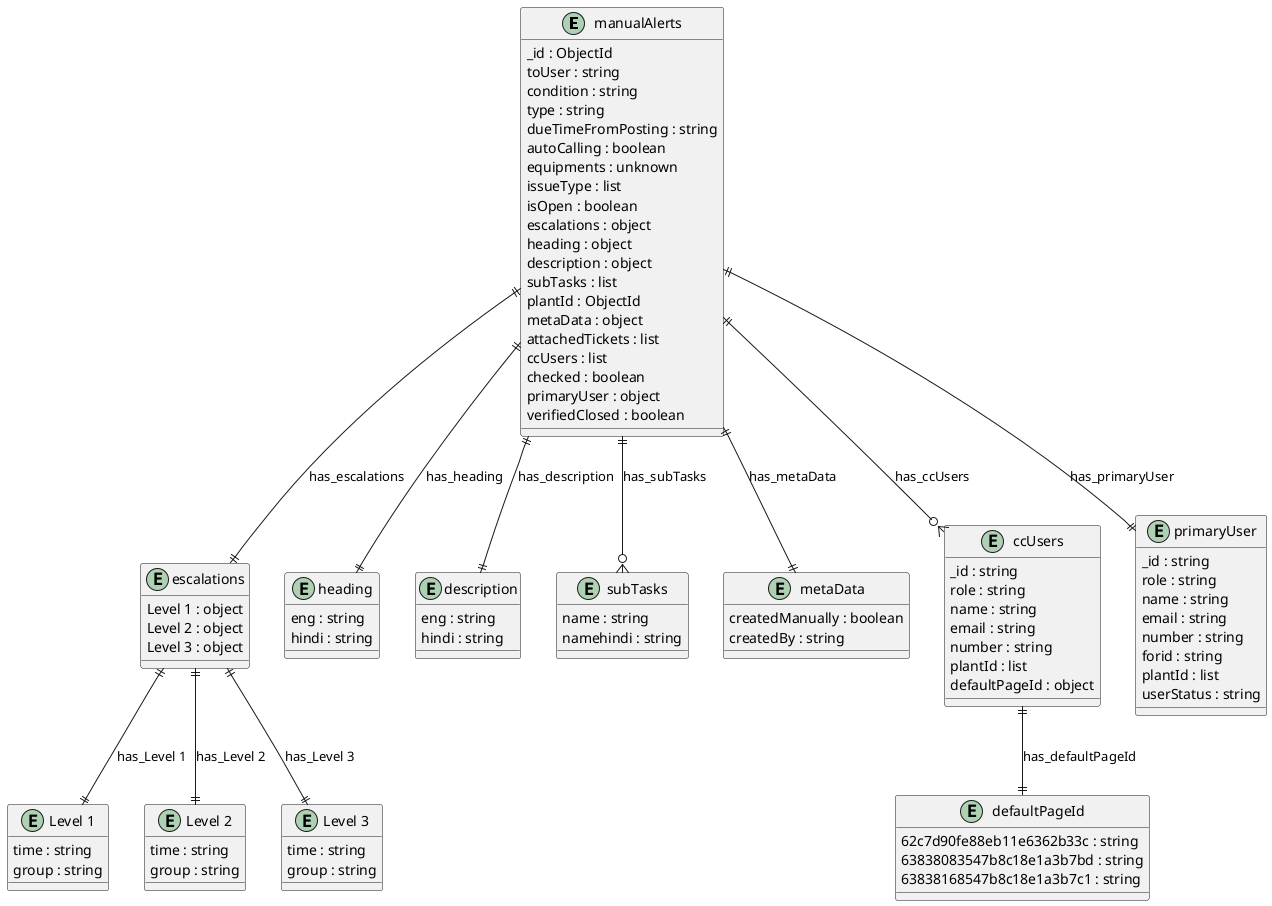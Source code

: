 @startuml manualAlerts_Diagram

entity "manualAlerts" as manualAlerts {
  _id : ObjectId
  toUser : string
  condition : string
  type : string
  dueTimeFromPosting : string
  autoCalling : boolean
  equipments : unknown
  issueType : list
  isOpen : boolean
  escalations : object
  heading : object
  description : object
  subTasks : list
  plantId : ObjectId
  metaData : object
  attachedTickets : list
  ccUsers : list
  checked : boolean
  primaryUser : object
  verifiedClosed : boolean
}

entity "escalations" as escalations {
  Level 1 : object
  Level 2 : object
  Level 3 : object
}

entity "Level 1" as Level_1 {
  time : string
  group : string
}

entity "Level 2" as Level_2 {
  time : string
  group : string
}

entity "Level 3" as Level_3 {
  time : string
  group : string
}

entity "heading" as heading {
  eng : string
  hindi : string
}

entity "description" as description {
  eng : string
  hindi : string
}

entity "subTasks" as subTasks {
  name : string
  namehindi : string
}

entity "metaData" as metaData {
  createdManually : boolean
  createdBy : string
}

entity "ccUsers" as ccUsers {
  _id : string
  role : string
  name : string
  email : string
  number : string
  plantId : list
  defaultPageId : object
}

entity "defaultPageId" as defaultPageId {
  62c7d90fe88eb11e6362b33c : string
  63838083547b8c18e1a3b7bd : string
  63838168547b8c18e1a3b7c1 : string
}

entity "primaryUser" as primaryUser {
  _id : string
  role : string
  name : string
  email : string
  number : string
  forid : string
  plantId : list
  userStatus : string
}

' // Relationships
manualAlerts ||--|| escalations : has_escalations
escalations ||--|| Level_1 : has_Level 1
escalations ||--|| Level_2 : has_Level 2
escalations ||--|| Level_3 : has_Level 3
manualAlerts ||--|| heading : has_heading
manualAlerts ||--|| description : has_description
manualAlerts ||--o{ subTasks : has_subTasks
manualAlerts ||--|| metaData : has_metaData
manualAlerts ||--o{ ccUsers : has_ccUsers
ccUsers ||--|| defaultPageId : has_defaultPageId
manualAlerts ||--|| primaryUser : has_primaryUser
@enduml